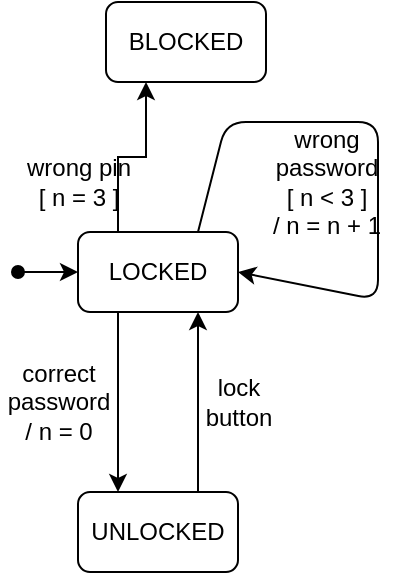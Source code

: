 <mxfile version="11.2.8" type="device" pages="1"><diagram id="KyyjR69hYbcUKCOmqxQM" name="Page-1"><mxGraphModel dx="446" dy="781" grid="1" gridSize="10" guides="1" tooltips="1" connect="1" arrows="1" fold="1" page="1" pageScale="1" pageWidth="850" pageHeight="1100" math="0" shadow="0"><root><mxCell id="0"/><mxCell id="1" parent="0"/><mxCell id="vkxwzqPlxqG7_8QJXLYx-17" style="edgeStyle=orthogonalEdgeStyle;rounded=0;orthogonalLoop=1;jettySize=auto;html=1;exitX=0.25;exitY=0;exitDx=0;exitDy=0;entryX=0.25;entryY=1;entryDx=0;entryDy=0;labelBackgroundColor=none;startArrow=none;startFill=0;" edge="1" parent="1" source="vkxwzqPlxqG7_8QJXLYx-6" target="vkxwzqPlxqG7_8QJXLYx-16"><mxGeometry relative="1" as="geometry"/></mxCell><mxCell id="vkxwzqPlxqG7_8QJXLYx-19" value="&lt;div&gt;wrong pin&lt;/div&gt;&lt;div&gt;[ n = 3 ]&lt;br&gt;&lt;/div&gt;" style="text;html=1;resizable=0;points=[];align=center;verticalAlign=middle;labelBackgroundColor=none;" vertex="1" connectable="0" parent="vkxwzqPlxqG7_8QJXLYx-17"><mxGeometry x="0.236" y="1" relative="1" as="geometry"><mxPoint x="-33" y="16" as="offset"/></mxGeometry></mxCell><mxCell id="vkxwzqPlxqG7_8QJXLYx-6" value="LOCKED" style="rounded=1;whiteSpace=wrap;html=1;labelBackgroundColor=none;" vertex="1" parent="1"><mxGeometry x="160" y="175" width="80" height="40" as="geometry"/></mxCell><mxCell id="vkxwzqPlxqG7_8QJXLYx-10" style="edgeStyle=orthogonalEdgeStyle;rounded=0;orthogonalLoop=1;jettySize=auto;html=1;exitX=0.75;exitY=0;exitDx=0;exitDy=0;entryX=0.75;entryY=1;entryDx=0;entryDy=0;labelBackgroundColor=none;startArrow=none;startFill=0;" edge="1" parent="1" source="vkxwzqPlxqG7_8QJXLYx-7" target="vkxwzqPlxqG7_8QJXLYx-6"><mxGeometry relative="1" as="geometry"/></mxCell><mxCell id="vkxwzqPlxqG7_8QJXLYx-12" value="&lt;div&gt;lock &lt;br&gt;&lt;/div&gt;&lt;div&gt;button&lt;/div&gt;" style="text;html=1;resizable=0;points=[];align=center;verticalAlign=middle;labelBackgroundColor=none;" vertex="1" connectable="0" parent="vkxwzqPlxqG7_8QJXLYx-10"><mxGeometry x="-0.244" y="1" relative="1" as="geometry"><mxPoint x="21" y="-11" as="offset"/></mxGeometry></mxCell><mxCell id="vkxwzqPlxqG7_8QJXLYx-7" value="UNLOCKED" style="rounded=1;whiteSpace=wrap;html=1;labelBackgroundColor=none;" vertex="1" parent="1"><mxGeometry x="160" y="305" width="80" height="40" as="geometry"/></mxCell><mxCell id="vkxwzqPlxqG7_8QJXLYx-8" value="" style="endArrow=classic;html=1;labelBackgroundColor=none;entryX=0;entryY=0.5;entryDx=0;entryDy=0;startArrow=oval;startFill=1;" edge="1" parent="1" target="vkxwzqPlxqG7_8QJXLYx-6"><mxGeometry width="50" height="50" relative="1" as="geometry"><mxPoint x="130" y="195" as="sourcePoint"/><mxPoint x="210" y="365" as="targetPoint"/></mxGeometry></mxCell><mxCell id="vkxwzqPlxqG7_8QJXLYx-9" value="" style="endArrow=classic;html=1;labelBackgroundColor=none;exitX=0.25;exitY=1;exitDx=0;exitDy=0;entryX=0.25;entryY=0;entryDx=0;entryDy=0;" edge="1" parent="1" source="vkxwzqPlxqG7_8QJXLYx-6" target="vkxwzqPlxqG7_8QJXLYx-7"><mxGeometry width="50" height="50" relative="1" as="geometry"><mxPoint x="120" y="415" as="sourcePoint"/><mxPoint x="170" y="365" as="targetPoint"/></mxGeometry></mxCell><mxCell id="vkxwzqPlxqG7_8QJXLYx-11" value="&lt;div&gt;correct&lt;/div&gt;&lt;div&gt;password&lt;br&gt;&lt;/div&gt;&lt;div&gt;/ n = 0&lt;br&gt;&lt;/div&gt;" style="text;html=1;resizable=0;points=[];align=center;verticalAlign=middle;labelBackgroundColor=none;" vertex="1" connectable="0" parent="vkxwzqPlxqG7_8QJXLYx-9"><mxGeometry x="0.311" y="3" relative="1" as="geometry"><mxPoint x="-33" y="-14" as="offset"/></mxGeometry></mxCell><mxCell id="vkxwzqPlxqG7_8QJXLYx-13" value="" style="endArrow=classic;html=1;labelBackgroundColor=none;exitX=0.75;exitY=0;exitDx=0;exitDy=0;entryX=1;entryY=0.5;entryDx=0;entryDy=0;" edge="1" parent="1" source="vkxwzqPlxqG7_8QJXLYx-6" target="vkxwzqPlxqG7_8QJXLYx-6"><mxGeometry width="50" height="50" relative="1" as="geometry"><mxPoint x="120" y="420" as="sourcePoint"/><mxPoint x="170" y="370" as="targetPoint"/><Array as="points"><mxPoint x="234" y="120"/><mxPoint x="310" y="120"/><mxPoint x="310" y="209"/></Array></mxGeometry></mxCell><mxCell id="vkxwzqPlxqG7_8QJXLYx-14" value="&lt;div&gt;wrong&lt;/div&gt;&lt;div&gt;password&lt;/div&gt;&lt;div&gt;[ n &amp;lt; 3 ]&lt;/div&gt;&lt;div&gt;/ n = n + 1&lt;br&gt;&lt;/div&gt;" style="text;html=1;resizable=0;points=[];align=center;verticalAlign=middle;labelBackgroundColor=none;" vertex="1" connectable="0" parent="vkxwzqPlxqG7_8QJXLYx-13"><mxGeometry x="-0.136" y="-2" relative="1" as="geometry"><mxPoint x="-20" y="28" as="offset"/></mxGeometry></mxCell><mxCell id="vkxwzqPlxqG7_8QJXLYx-16" value="BLOCKED" style="rounded=1;whiteSpace=wrap;html=1;labelBackgroundColor=none;" vertex="1" parent="1"><mxGeometry x="174" y="60" width="80" height="40" as="geometry"/></mxCell></root></mxGraphModel></diagram></mxfile>